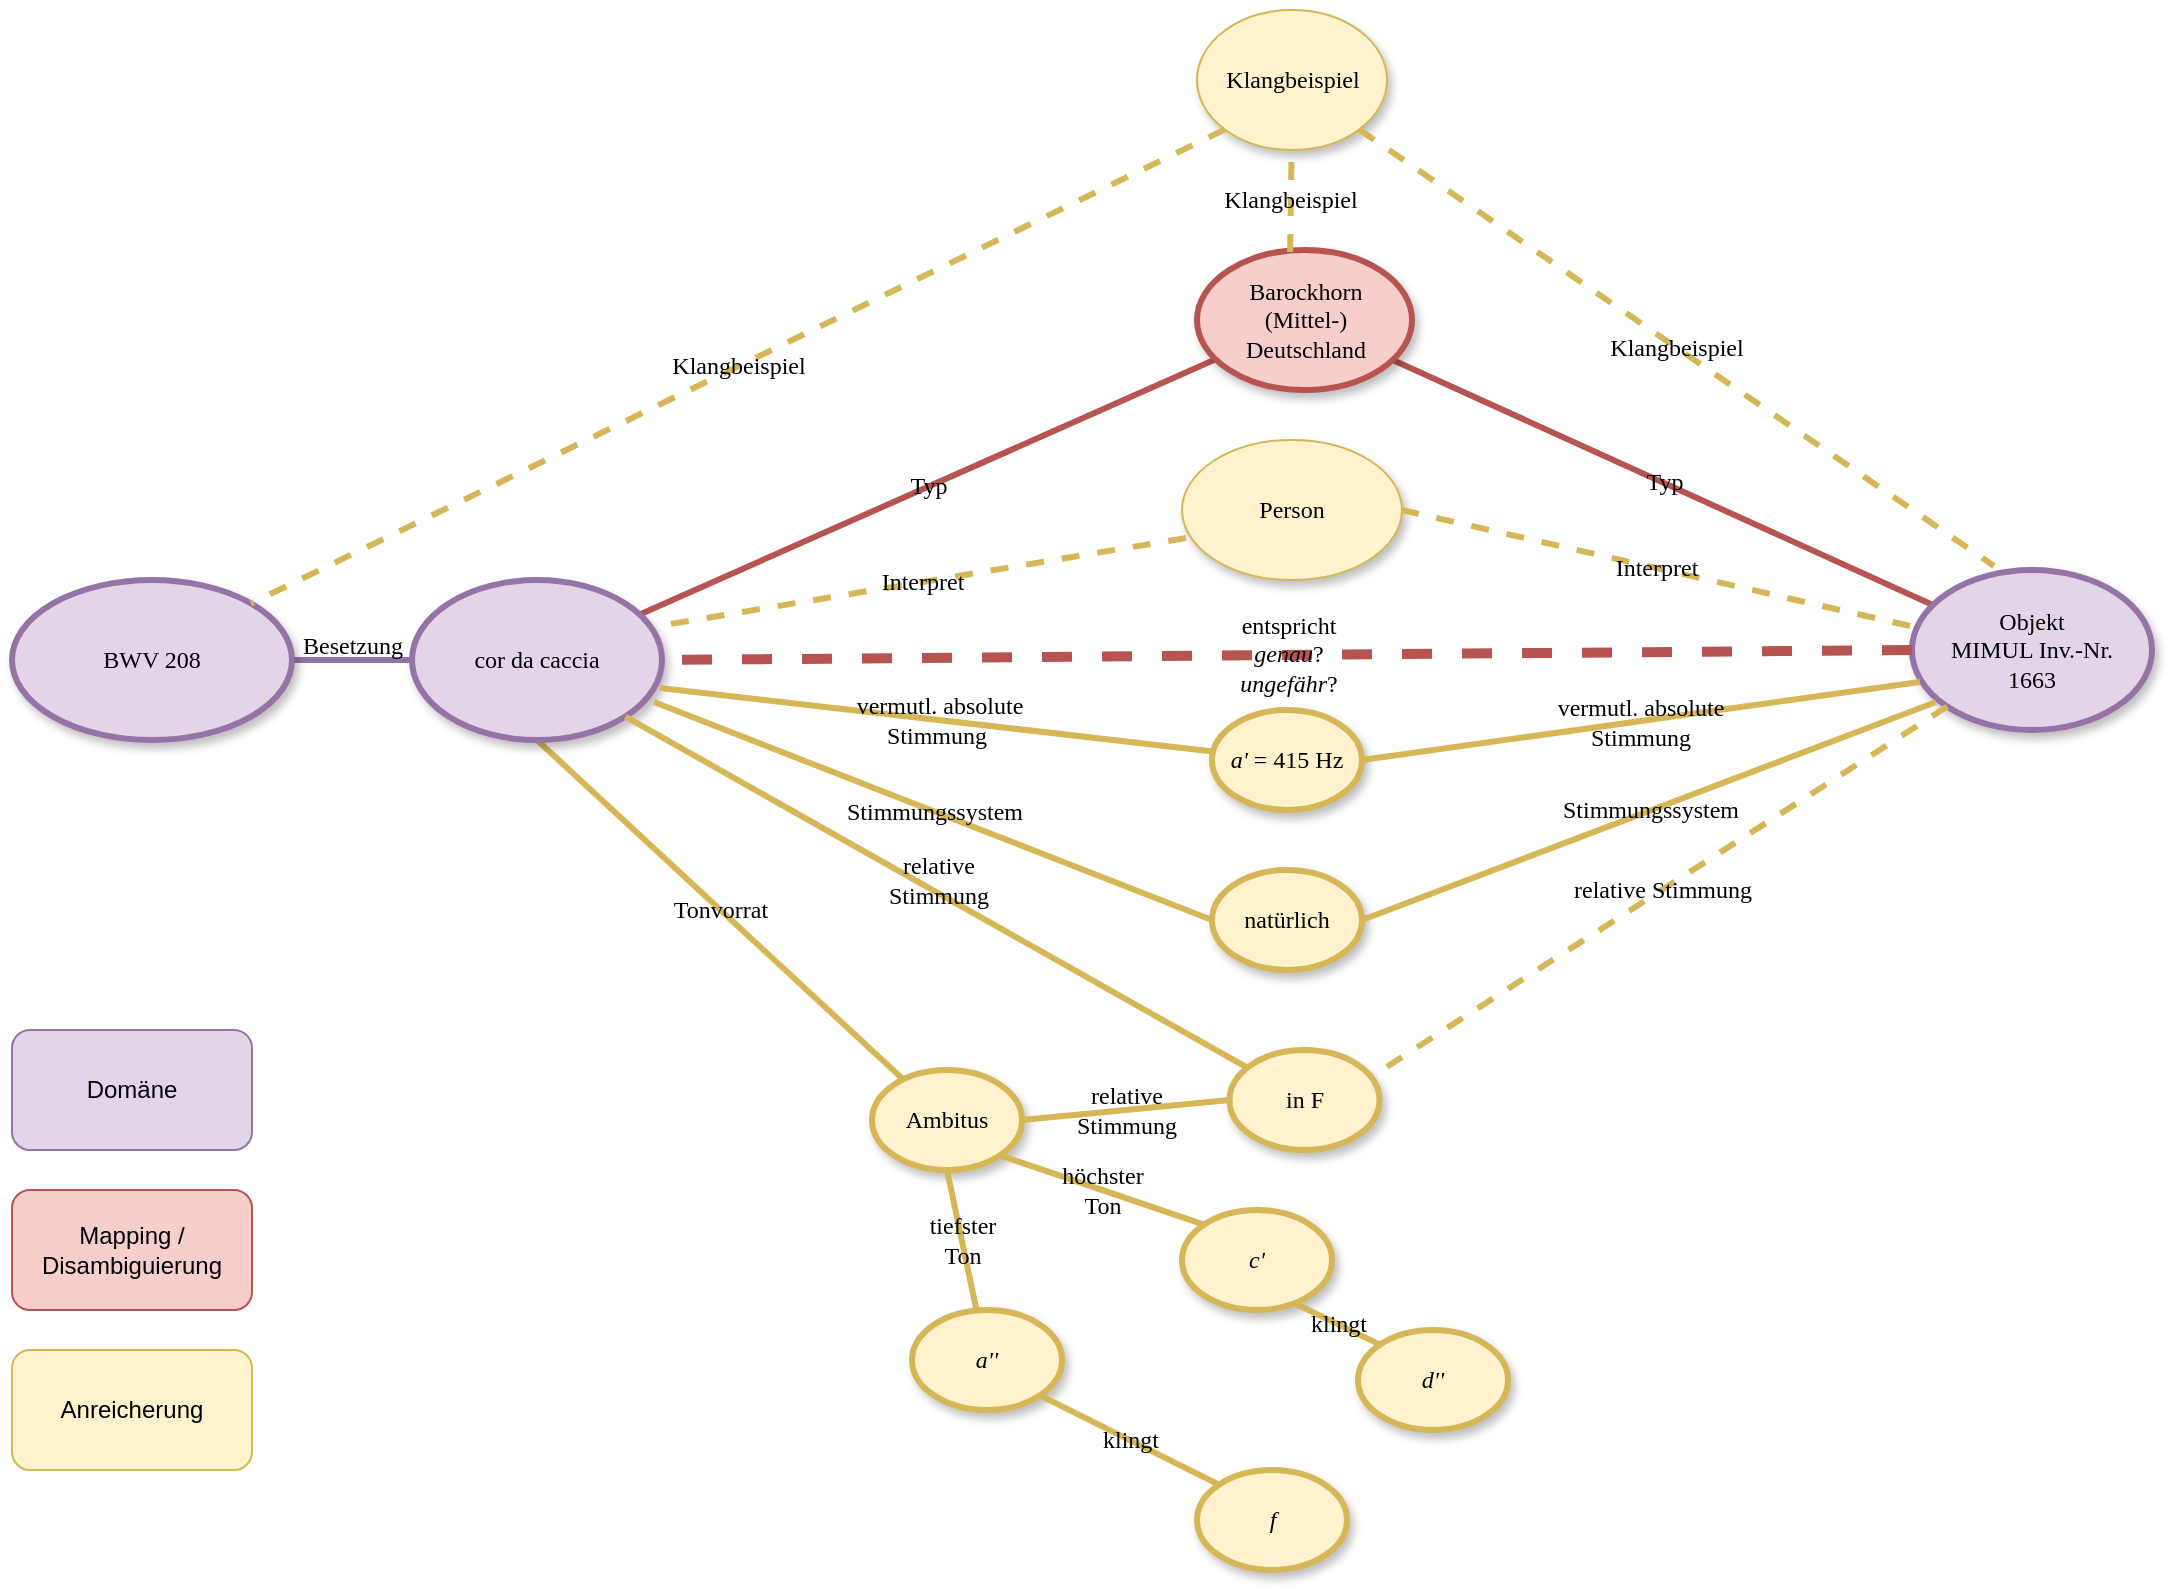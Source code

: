 <mxfile version="12.8.6" type="device"><diagram name="Page-1" id="42789a77-a242-8287-6e28-9cd8cfd52e62"><mxGraphModel dx="2046" dy="1478" grid="1" gridSize="10" guides="1" tooltips="1" connect="1" arrows="1" fold="1" page="1" pageScale="1" pageWidth="1100" pageHeight="850" background="#ffffff" math="0" shadow="0"><root><mxCell id="0"/><mxCell id="1" parent="0"/><mxCell id="1ea317790d2ca983-13" value="Typ" style="edgeStyle=none;rounded=1;html=1;labelBackgroundColor=none;startArrow=none;startFill=0;startSize=5;endArrow=none;endFill=0;endSize=5;jettySize=auto;orthogonalLoop=1;strokeColor=#b85450;strokeWidth=3;fontFamily=Verdana;fontSize=12;fillColor=#f8cecc;" parent="1" source="1ea317790d2ca983-1" target="1ea317790d2ca983-9" edge="1"><mxGeometry relative="1" as="geometry"/></mxCell><mxCell id="1ea317790d2ca983-14" value="Typ" style="edgeStyle=none;rounded=1;html=1;labelBackgroundColor=none;startArrow=none;startFill=0;startSize=5;endArrow=none;endFill=0;endSize=5;jettySize=auto;orthogonalLoop=1;strokeColor=#b85450;strokeWidth=3;fontFamily=Verdana;fontSize=12;fillColor=#f8cecc;" parent="1" source="1ea317790d2ca983-1" target="1ea317790d2ca983-3" edge="1"><mxGeometry relative="1" as="geometry"/></mxCell><mxCell id="1ea317790d2ca983-21" value="Tonvorrat" style="edgeStyle=none;rounded=1;html=1;labelBackgroundColor=none;startArrow=none;startFill=0;startSize=5;endArrow=none;endFill=0;endSize=5;jettySize=auto;orthogonalLoop=1;strokeColor=#d6b656;strokeWidth=3;fontFamily=Verdana;fontSize=12;exitX=0.5;exitY=1;exitDx=0;exitDy=0;fillColor=#fff2cc;" parent="1" source="1ea317790d2ca983-9" target="1ea317790d2ca983-7" edge="1"><mxGeometry relative="1" as="geometry"/></mxCell><mxCell id="1ea317790d2ca983-3" value="Objekt&lt;br&gt;MIMUL Inv.-Nr.&lt;br&gt;1663" style="ellipse;whiteSpace=wrap;html=1;rounded=0;shadow=1;comic=0;labelBackgroundColor=none;strokeWidth=3;fontFamily=Verdana;fontSize=12;align=center;fillColor=#e1d5e7;strokeColor=#9673a6;" parent="1" vertex="1"><mxGeometry x="790" y="170" width="120" height="80" as="geometry"/></mxCell><mxCell id="1ea317790d2ca983-7" value="Ambitus" style="ellipse;whiteSpace=wrap;html=1;rounded=0;shadow=1;comic=0;labelBackgroundColor=none;strokeWidth=3;fontFamily=Verdana;fontSize=12;align=center;fillColor=#fff2cc;strokeColor=#d6b656;" parent="1" vertex="1"><mxGeometry x="270" y="420" width="75" height="50" as="geometry"/></mxCell><mxCell id="lUYtwmOWaGQ2nXQILm1C-13" value="&lt;i&gt;c'&lt;/i&gt;" style="ellipse;whiteSpace=wrap;html=1;rounded=0;shadow=1;comic=0;labelBackgroundColor=none;strokeWidth=3;fontFamily=Verdana;fontSize=12;align=center;fillColor=#fff2cc;strokeColor=#d6b656;" vertex="1" parent="1"><mxGeometry x="425" y="490" width="75" height="50" as="geometry"/></mxCell><mxCell id="lUYtwmOWaGQ2nXQILm1C-11" value="&lt;i&gt;a''&lt;/i&gt;" style="ellipse;whiteSpace=wrap;html=1;rounded=0;shadow=1;comic=0;labelBackgroundColor=none;strokeWidth=3;fontFamily=Verdana;fontSize=12;align=center;fillColor=#fff2cc;strokeColor=#d6b656;" vertex="1" parent="1"><mxGeometry x="290" y="540" width="75" height="50" as="geometry"/></mxCell><mxCell id="1ea317790d2ca983-8" value="&lt;i&gt;a'&lt;/i&gt; = 415 Hz" style="ellipse;whiteSpace=wrap;html=1;rounded=0;shadow=1;comic=0;labelBackgroundColor=none;strokeWidth=3;fontFamily=Verdana;fontSize=12;align=center;fillColor=#fff2cc;strokeColor=#d6b656;" parent="1" vertex="1"><mxGeometry x="440" y="240" width="75" height="50" as="geometry"/></mxCell><mxCell id="1ea317790d2ca983-19" value="Besetzung" style="edgeStyle=none;rounded=1;html=1;labelBackgroundColor=none;startArrow=none;startFill=0;startSize=5;endArrow=none;endFill=0;endSize=5;jettySize=auto;orthogonalLoop=1;strokeColor=#9673a6;strokeWidth=3;fontFamily=Verdana;fontSize=12;fillColor=#e1d5e7;" parent="1" source="1ea317790d2ca983-9" target="1ea317790d2ca983-10" edge="1"><mxGeometry x="-0.005" y="-7" relative="1" as="geometry"><mxPoint as="offset"/></mxGeometry></mxCell><mxCell id="1ea317790d2ca983-9" value="cor da caccia" style="ellipse;whiteSpace=wrap;html=1;rounded=0;shadow=1;comic=0;labelBackgroundColor=none;strokeWidth=3;fontFamily=Verdana;fontSize=12;align=center;fillColor=#e1d5e7;strokeColor=#9673a6;" parent="1" vertex="1"><mxGeometry x="40" y="175" width="125" height="80" as="geometry"/></mxCell><mxCell id="lUYtwmOWaGQ2nXQILm1C-7" value="Person" style="ellipse;whiteSpace=wrap;html=1;rounded=0;shadow=1;comic=0;labelBackgroundColor=none;strokeWidth=1;fontFamily=Verdana;fontSize=12;align=center;fillColor=#fff2cc;strokeColor=#d6b656;" vertex="1" parent="1"><mxGeometry x="425" y="105" width="110" height="70" as="geometry"/></mxCell><mxCell id="1ea317790d2ca983-20" value="relative&lt;br&gt;Stimmung" style="edgeStyle=none;rounded=1;html=1;labelBackgroundColor=none;startArrow=none;startFill=0;startSize=5;endArrow=none;endFill=0;endSize=5;jettySize=auto;orthogonalLoop=1;strokeColor=#d6b656;strokeWidth=3;fontFamily=Verdana;fontSize=12;exitX=1;exitY=1;exitDx=0;exitDy=0;fillColor=#fff2cc;" parent="1" source="1ea317790d2ca983-9" target="1ea317790d2ca983-11" edge="1"><mxGeometry x="-0.011" y="6" relative="1" as="geometry"><mxPoint as="offset"/></mxGeometry></mxCell><mxCell id="1ea317790d2ca983-10" value="BWV 208" style="ellipse;whiteSpace=wrap;html=1;rounded=0;shadow=1;comic=0;labelBackgroundColor=none;strokeWidth=3;fontFamily=Verdana;fontSize=12;align=center;fillColor=#e1d5e7;strokeColor=#9673a6;" parent="1" vertex="1"><mxGeometry x="-160" y="175" width="140" height="80" as="geometry"/></mxCell><mxCell id="1ea317790d2ca983-18" value="&amp;nbsp;vermutl. absolute&lt;br&gt;Stimmung" style="edgeStyle=none;rounded=1;html=1;labelBackgroundColor=none;startArrow=none;startFill=0;startSize=5;endArrow=none;endFill=0;endSize=5;jettySize=auto;orthogonalLoop=1;strokeColor=#d6b656;strokeWidth=3;fontFamily=Verdana;fontSize=12;exitX=0.992;exitY=0.675;exitDx=0;exitDy=0;exitPerimeter=0;fillColor=#fff2cc;" parent="1" source="1ea317790d2ca983-9" target="1ea317790d2ca983-8" edge="1"><mxGeometry relative="1" as="geometry"/></mxCell><mxCell id="1ea317790d2ca983-11" value="in F" style="ellipse;whiteSpace=wrap;html=1;rounded=0;shadow=1;comic=0;labelBackgroundColor=none;strokeWidth=3;fontFamily=Verdana;fontSize=12;align=center;fillColor=#fff2cc;strokeColor=#d6b656;" parent="1" vertex="1"><mxGeometry x="448.75" y="410" width="75" height="50" as="geometry"/></mxCell><mxCell id="lUYtwmOWaGQ2nXQILm1C-3" value="entspricht&lt;br&gt;&lt;div&gt;&lt;i&gt;genau&lt;/i&gt;?&lt;/div&gt;&lt;div&gt;&lt;i&gt;ungefähr&lt;/i&gt;?&lt;br&gt;&lt;/div&gt;" style="edgeStyle=none;rounded=1;html=1;labelBackgroundColor=none;startArrow=none;startFill=0;startSize=5;endArrow=none;endFill=0;endSize=5;jettySize=auto;orthogonalLoop=1;strokeColor=#b85450;strokeWidth=5;fontFamily=Verdana;fontSize=12;exitX=0;exitY=0.5;exitDx=0;exitDy=0;entryX=1;entryY=0.5;entryDx=0;entryDy=0;dashed=1;fillColor=#f8cecc;" edge="1" parent="1" source="1ea317790d2ca983-3" target="1ea317790d2ca983-9"><mxGeometry relative="1" as="geometry"><mxPoint x="464.639" y="133.267" as="sourcePoint"/><mxPoint x="288.019" y="191.63" as="targetPoint"/></mxGeometry></mxCell><mxCell id="lUYtwmOWaGQ2nXQILm1C-6" value="Interpret" style="edgeStyle=none;rounded=1;html=1;labelBackgroundColor=none;startArrow=none;startFill=0;startSize=5;endArrow=none;endFill=0;endSize=5;jettySize=auto;orthogonalLoop=1;strokeColor=#d6b656;strokeWidth=3;fontFamily=Verdana;fontSize=12;entryX=0.984;entryY=0.288;entryDx=0;entryDy=0;exitX=0.018;exitY=0.7;exitDx=0;exitDy=0;dashed=1;entryPerimeter=0;exitPerimeter=0;fillColor=#fff2cc;" edge="1" parent="1" source="lUYtwmOWaGQ2nXQILm1C-7" target="1ea317790d2ca983-9"><mxGeometry relative="1" as="geometry"><mxPoint x="466.04" y="135.012" as="sourcePoint"/><mxPoint x="286.018" y="204.34" as="targetPoint"/></mxGeometry></mxCell><mxCell id="lUYtwmOWaGQ2nXQILm1C-9" value="tiefster&lt;br&gt;Ton" style="edgeStyle=none;rounded=1;html=1;labelBackgroundColor=none;startArrow=none;startFill=0;startSize=5;endArrow=none;endFill=0;endSize=5;jettySize=auto;orthogonalLoop=1;strokeColor=#d6b656;strokeWidth=3;fontFamily=Verdana;fontSize=12;exitX=0.5;exitY=1;exitDx=0;exitDy=0;fillColor=#fff2cc;" edge="1" parent="1" source="1ea317790d2ca983-7" target="lUYtwmOWaGQ2nXQILm1C-11"><mxGeometry relative="1" as="geometry"><mxPoint x="0.003" y="509.998" as="sourcePoint"/><mxPoint x="171.368" y="568.323" as="targetPoint"/></mxGeometry></mxCell><mxCell id="lUYtwmOWaGQ2nXQILm1C-10" value="höchster&lt;br&gt;Ton" style="edgeStyle=none;rounded=1;html=1;labelBackgroundColor=none;startArrow=none;startFill=0;startSize=5;endArrow=none;endFill=0;endSize=5;jettySize=auto;orthogonalLoop=1;strokeColor=#d6b656;strokeWidth=3;fontFamily=Verdana;fontSize=12;exitX=1;exitY=1;exitDx=0;exitDy=0;entryX=0;entryY=0;entryDx=0;entryDy=0;fillColor=#fff2cc;" edge="1" parent="1" source="1ea317790d2ca983-7" target="lUYtwmOWaGQ2nXQILm1C-13"><mxGeometry relative="1" as="geometry"><mxPoint x="379.003" y="559.998" as="sourcePoint"/><mxPoint x="550.368" y="618.323" as="targetPoint"/></mxGeometry></mxCell><mxCell id="lUYtwmOWaGQ2nXQILm1C-15" value="relative&lt;br&gt;Stimmung" style="edgeStyle=none;rounded=1;html=1;labelBackgroundColor=none;startArrow=none;startFill=0;startSize=5;endArrow=none;endFill=0;endSize=5;jettySize=auto;orthogonalLoop=1;strokeColor=#d6b656;strokeWidth=3;fontFamily=Verdana;fontSize=12;exitX=1;exitY=0.5;exitDx=0;exitDy=0;entryX=0;entryY=0.5;entryDx=0;entryDy=0;fillColor=#fff2cc;" edge="1" parent="1" source="1ea317790d2ca983-7" target="1ea317790d2ca983-11"><mxGeometry relative="1" as="geometry"><mxPoint x="232.5" y="285" as="sourcePoint"/><mxPoint x="523.943" y="329.427" as="targetPoint"/></mxGeometry></mxCell><mxCell id="lUYtwmOWaGQ2nXQILm1C-16" value="relative Stimmung" style="edgeStyle=none;rounded=1;html=1;labelBackgroundColor=none;startArrow=none;startFill=0;startSize=5;endArrow=none;endFill=0;endSize=5;jettySize=auto;orthogonalLoop=1;strokeColor=#d6b656;strokeWidth=3;fontFamily=Verdana;fontSize=12;exitX=0;exitY=1;exitDx=0;exitDy=0;entryX=0.973;entryY=0.24;entryDx=0;entryDy=0;entryPerimeter=0;dashed=1;fillColor=#fff2cc;" edge="1" parent="1" source="1ea317790d2ca983-3" target="1ea317790d2ca983-11"><mxGeometry relative="1" as="geometry"><mxPoint x="710" y="210" as="sourcePoint"/><mxPoint x="295" y="225" as="targetPoint"/></mxGeometry></mxCell><mxCell id="lUYtwmOWaGQ2nXQILm1C-17" value="vermutl. absolute&lt;br&gt;Stimmung" style="edgeStyle=none;rounded=1;html=1;labelBackgroundColor=none;startArrow=none;startFill=0;startSize=5;endArrow=none;endFill=0;endSize=5;jettySize=auto;orthogonalLoop=1;strokeColor=#d6b656;strokeWidth=3;fontFamily=Verdana;fontSize=12;exitX=0.033;exitY=0.7;exitDx=0;exitDy=0;entryX=1;entryY=0.5;entryDx=0;entryDy=0;exitPerimeter=0;fillColor=#fff2cc;" edge="1" parent="1" source="1ea317790d2ca983-3" target="1ea317790d2ca983-8"><mxGeometry relative="1" as="geometry"><mxPoint x="727.574" y="238.284" as="sourcePoint"/><mxPoint x="522.975" y="362" as="targetPoint"/></mxGeometry></mxCell><mxCell id="lUYtwmOWaGQ2nXQILm1C-19" value="klingt" style="edgeStyle=none;rounded=1;html=1;labelBackgroundColor=none;startArrow=none;startFill=0;startSize=5;endArrow=none;endFill=0;endSize=5;jettySize=auto;orthogonalLoop=1;strokeColor=#d6b656;strokeWidth=3;fontFamily=Verdana;fontSize=12;exitX=0.76;exitY=0.94;exitDx=0;exitDy=0;entryX=0;entryY=0;entryDx=0;entryDy=0;exitPerimeter=0;fillColor=#fff2cc;" edge="1" target="lUYtwmOWaGQ2nXQILm1C-20" parent="1" source="lUYtwmOWaGQ2nXQILm1C-13"><mxGeometry relative="1" as="geometry"><mxPoint x="580" y="470" as="sourcePoint"/><mxPoint x="770.368" y="643.323" as="targetPoint"/></mxGeometry></mxCell><mxCell id="lUYtwmOWaGQ2nXQILm1C-20" value="&lt;i&gt;d''&lt;/i&gt;" style="ellipse;whiteSpace=wrap;html=1;rounded=0;shadow=1;comic=0;labelBackgroundColor=none;strokeWidth=3;fontFamily=Verdana;fontSize=12;align=center;fillColor=#fff2cc;strokeColor=#d6b656;" vertex="1" parent="1"><mxGeometry x="513" y="550" width="75" height="50" as="geometry"/></mxCell><mxCell id="lUYtwmOWaGQ2nXQILm1C-21" value="klingt" style="edgeStyle=none;rounded=1;html=1;labelBackgroundColor=none;startArrow=none;startFill=0;startSize=5;endArrow=none;endFill=0;endSize=5;jettySize=auto;orthogonalLoop=1;strokeColor=#d6b656;strokeWidth=3;fontFamily=Verdana;fontSize=12;exitX=1;exitY=1;exitDx=0;exitDy=0;entryX=0;entryY=0;entryDx=0;entryDy=0;fillColor=#fff2cc;" edge="1" target="lUYtwmOWaGQ2nXQILm1C-22" parent="1" source="lUYtwmOWaGQ2nXQILm1C-11"><mxGeometry relative="1" as="geometry"><mxPoint x="530" y="570" as="sourcePoint"/><mxPoint x="720.368" y="743.323" as="targetPoint"/></mxGeometry></mxCell><mxCell id="lUYtwmOWaGQ2nXQILm1C-22" value="&lt;i&gt;f&lt;/i&gt;" style="ellipse;whiteSpace=wrap;html=1;rounded=0;shadow=1;comic=0;labelBackgroundColor=none;strokeWidth=3;fontFamily=Verdana;fontSize=12;align=center;fillColor=#fff2cc;strokeColor=#d6b656;" vertex="1" parent="1"><mxGeometry x="432.5" y="620" width="75" height="50" as="geometry"/></mxCell><mxCell id="1ea317790d2ca983-1" value="Barockhorn&lt;br&gt;(Mittel-)&lt;br&gt;Deutschland" style="ellipse;whiteSpace=wrap;html=1;rounded=0;shadow=1;comic=0;labelBackgroundColor=none;strokeWidth=3;fontFamily=Verdana;fontSize=12;align=center;fillColor=#f8cecc;strokeColor=#b85450;" parent="1" vertex="1"><mxGeometry x="432.5" y="10" width="107.5" height="70" as="geometry"/></mxCell><mxCell id="lUYtwmOWaGQ2nXQILm1C-24" value="Interpret" style="edgeStyle=none;rounded=1;html=1;labelBackgroundColor=none;startArrow=none;startFill=0;startSize=5;endArrow=none;endFill=0;endSize=5;jettySize=auto;orthogonalLoop=1;strokeColor=#d6b656;strokeWidth=3;fontFamily=Verdana;fontSize=12;exitX=-0.008;exitY=0.35;exitDx=0;exitDy=0;entryX=1;entryY=0.5;entryDx=0;entryDy=0;dashed=1;exitPerimeter=0;fillColor=#fff2cc;" edge="1" parent="1" source="1ea317790d2ca983-3" target="lUYtwmOWaGQ2nXQILm1C-7"><mxGeometry relative="1" as="geometry"><mxPoint x="753.04" y="162" as="sourcePoint"/><mxPoint x="440" y="35" as="targetPoint"/></mxGeometry></mxCell><mxCell id="lUYtwmOWaGQ2nXQILm1C-27" value="Klangbeispiel" style="edgeStyle=none;rounded=1;html=1;labelBackgroundColor=none;startArrow=none;startFill=0;startSize=5;endArrow=none;endFill=0;endSize=5;jettySize=auto;orthogonalLoop=1;strokeColor=#d6b656;strokeWidth=3;fontFamily=Verdana;fontSize=12;exitX=0.433;exitY=0.014;exitDx=0;exitDy=0;dashed=1;exitPerimeter=0;fillColor=#fff2cc;" edge="1" target="lUYtwmOWaGQ2nXQILm1C-28" parent="1" source="1ea317790d2ca983-1"><mxGeometry relative="1" as="geometry"><mxPoint x="470" y="-170" as="sourcePoint"/></mxGeometry></mxCell><mxCell id="lUYtwmOWaGQ2nXQILm1C-28" value="Klangbeispiel" style="ellipse;whiteSpace=wrap;html=1;rounded=0;shadow=1;comic=0;labelBackgroundColor=none;strokeWidth=1;fontFamily=Verdana;fontSize=12;align=center;fillColor=#fff2cc;strokeColor=#d6b656;" vertex="1" parent="1"><mxGeometry x="432.5" y="-110" width="95" height="70" as="geometry"/></mxCell><mxCell id="lUYtwmOWaGQ2nXQILm1C-29" value="Klangbeispiel" style="edgeStyle=none;rounded=1;html=1;labelBackgroundColor=none;startArrow=none;startFill=0;startSize=5;endArrow=none;endFill=0;endSize=5;jettySize=auto;orthogonalLoop=1;strokeColor=#d6b656;strokeWidth=3;fontFamily=Verdana;fontSize=12;exitX=0;exitY=1;exitDx=0;exitDy=0;entryX=1;entryY=0;entryDx=0;entryDy=0;dashed=1;fillColor=#fff2cc;" edge="1" parent="1" source="lUYtwmOWaGQ2nXQILm1C-28" target="1ea317790d2ca983-10"><mxGeometry relative="1" as="geometry"><mxPoint x="817.574" y="238.284" as="sourcePoint"/><mxPoint x="531.725" y="432" as="targetPoint"/></mxGeometry></mxCell><mxCell id="lUYtwmOWaGQ2nXQILm1C-30" value="natürlich" style="ellipse;whiteSpace=wrap;html=1;rounded=0;shadow=1;comic=0;labelBackgroundColor=none;strokeWidth=3;fontFamily=Verdana;fontSize=12;align=center;fillColor=#fff2cc;strokeColor=#d6b656;" vertex="1" parent="1"><mxGeometry x="440" y="320" width="75" height="50" as="geometry"/></mxCell><mxCell id="lUYtwmOWaGQ2nXQILm1C-31" value="Stimmungssystem" style="edgeStyle=none;rounded=1;html=1;labelBackgroundColor=none;startArrow=none;startFill=0;startSize=5;endArrow=none;endFill=0;endSize=5;jettySize=auto;orthogonalLoop=1;strokeColor=#d6b656;strokeWidth=3;fontFamily=Verdana;fontSize=12;exitX=0.968;exitY=0.763;exitDx=0;exitDy=0;exitPerimeter=0;entryX=0;entryY=0.5;entryDx=0;entryDy=0;fillColor=#fff2cc;" edge="1" target="lUYtwmOWaGQ2nXQILm1C-30" parent="1" source="1ea317790d2ca983-9"><mxGeometry relative="1" as="geometry"><mxPoint x="170.77" y="291" as="sourcePoint"/></mxGeometry></mxCell><mxCell id="lUYtwmOWaGQ2nXQILm1C-32" value="Stimmungssystem" style="edgeStyle=none;rounded=1;html=1;labelBackgroundColor=none;startArrow=none;startFill=0;startSize=5;endArrow=none;endFill=0;endSize=5;jettySize=auto;orthogonalLoop=1;strokeColor=#d6b656;strokeWidth=3;fontFamily=Verdana;fontSize=12;exitX=0.1;exitY=0.825;exitDx=0;exitDy=0;entryX=1;entryY=0.5;entryDx=0;entryDy=0;exitPerimeter=0;fillColor=#fff2cc;" edge="1" target="lUYtwmOWaGQ2nXQILm1C-30" parent="1" source="1ea317790d2ca983-3"><mxGeometry relative="1" as="geometry"><mxPoint x="801.73" y="270" as="sourcePoint"/><mxPoint x="530.745" y="416" as="targetPoint"/></mxGeometry></mxCell><mxCell id="lUYtwmOWaGQ2nXQILm1C-33" value="Klangbeispiel" style="edgeStyle=none;rounded=1;html=1;labelBackgroundColor=none;startArrow=none;startFill=0;startSize=5;endArrow=none;endFill=0;endSize=5;jettySize=auto;orthogonalLoop=1;strokeColor=#d6b656;strokeWidth=3;fontFamily=Verdana;fontSize=12;exitX=1;exitY=1;exitDx=0;exitDy=0;entryX=0.342;entryY=-0.025;entryDx=0;entryDy=0;dashed=1;entryPerimeter=0;fillColor=#fff2cc;" edge="1" parent="1" source="lUYtwmOWaGQ2nXQILm1C-28" target="1ea317790d2ca983-3"><mxGeometry relative="1" as="geometry"><mxPoint x="456.591" y="-50.121" as="sourcePoint"/><mxPoint x="-30.503" y="196.716" as="targetPoint"/></mxGeometry></mxCell><mxCell id="lUYtwmOWaGQ2nXQILm1C-34" value="Domäne" style="rounded=1;whiteSpace=wrap;html=1;strokeWidth=1;fillColor=#e1d5e7;strokeColor=#9673a6;" vertex="1" parent="1"><mxGeometry x="-160" y="400" width="120" height="60" as="geometry"/></mxCell><mxCell id="lUYtwmOWaGQ2nXQILm1C-35" value="Mapping / Disambiguierung" style="rounded=1;whiteSpace=wrap;html=1;strokeWidth=1;fillColor=#f8cecc;strokeColor=#b85450;" vertex="1" parent="1"><mxGeometry x="-160" y="480" width="120" height="60" as="geometry"/></mxCell><mxCell id="lUYtwmOWaGQ2nXQILm1C-36" value="Anreicherung" style="rounded=1;whiteSpace=wrap;html=1;strokeWidth=1;fillColor=#fff2cc;strokeColor=#d6b656;" vertex="1" parent="1"><mxGeometry x="-160" y="560" width="120" height="60" as="geometry"/></mxCell></root></mxGraphModel></diagram></mxfile>